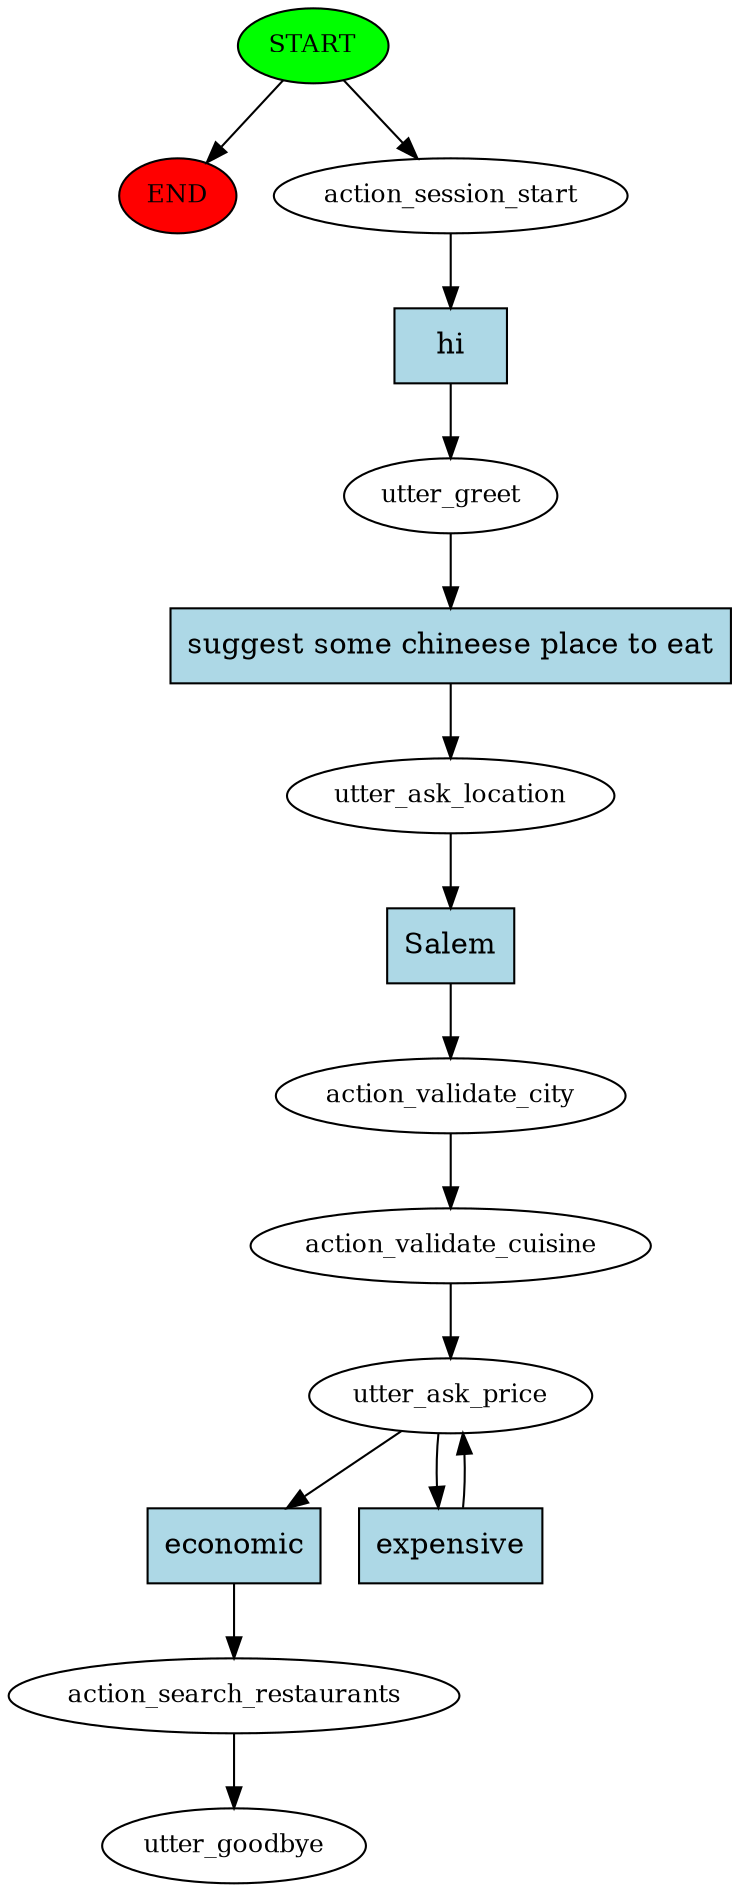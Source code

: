 digraph  {
0 [class="start active", fillcolor=green, fontsize=12, label=START, style=filled];
"-1" [class=end, fillcolor=red, fontsize=12, label=END, style=filled];
1 [class=active, fontsize=12, label=action_session_start];
2 [class=active, fontsize=12, label=utter_greet];
3 [class=active, fontsize=12, label=utter_ask_location];
4 [class=active, fontsize=12, label=action_validate_city];
5 [class=active, fontsize=12, label=action_validate_cuisine];
6 [class=active, fontsize=12, label=utter_ask_price];
8 [class=active, fontsize=12, label=action_search_restaurants];
9 [class="dashed active", fontsize=12, label=utter_goodbye];
10 [class="intent active", fillcolor=lightblue, label=hi, shape=rect, style=filled];
11 [class="intent active", fillcolor=lightblue, label="suggest some chineese place to eat", shape=rect, style=filled];
12 [class="intent active", fillcolor=lightblue, label=Salem, shape=rect, style=filled];
13 [class="intent active", fillcolor=lightblue, label=economic, shape=rect, style=filled];
14 [class="intent active", fillcolor=lightblue, label=expensive, shape=rect, style=filled];
0 -> "-1"  [class="", key=NONE, label=""];
0 -> 1  [class=active, key=NONE, label=""];
1 -> 10  [class=active, key=0];
2 -> 11  [class=active, key=0];
3 -> 12  [class=active, key=0];
4 -> 5  [class=active, key=NONE, label=""];
5 -> 6  [class=active, key=NONE, label=""];
6 -> 13  [class=active, key=0];
6 -> 14  [class=active, key=0];
8 -> 9  [class=active, key=NONE, label=""];
10 -> 2  [class=active, key=0];
11 -> 3  [class=active, key=0];
12 -> 4  [class=active, key=0];
13 -> 8  [class=active, key=0];
14 -> 6  [class=active, key=0];
}
